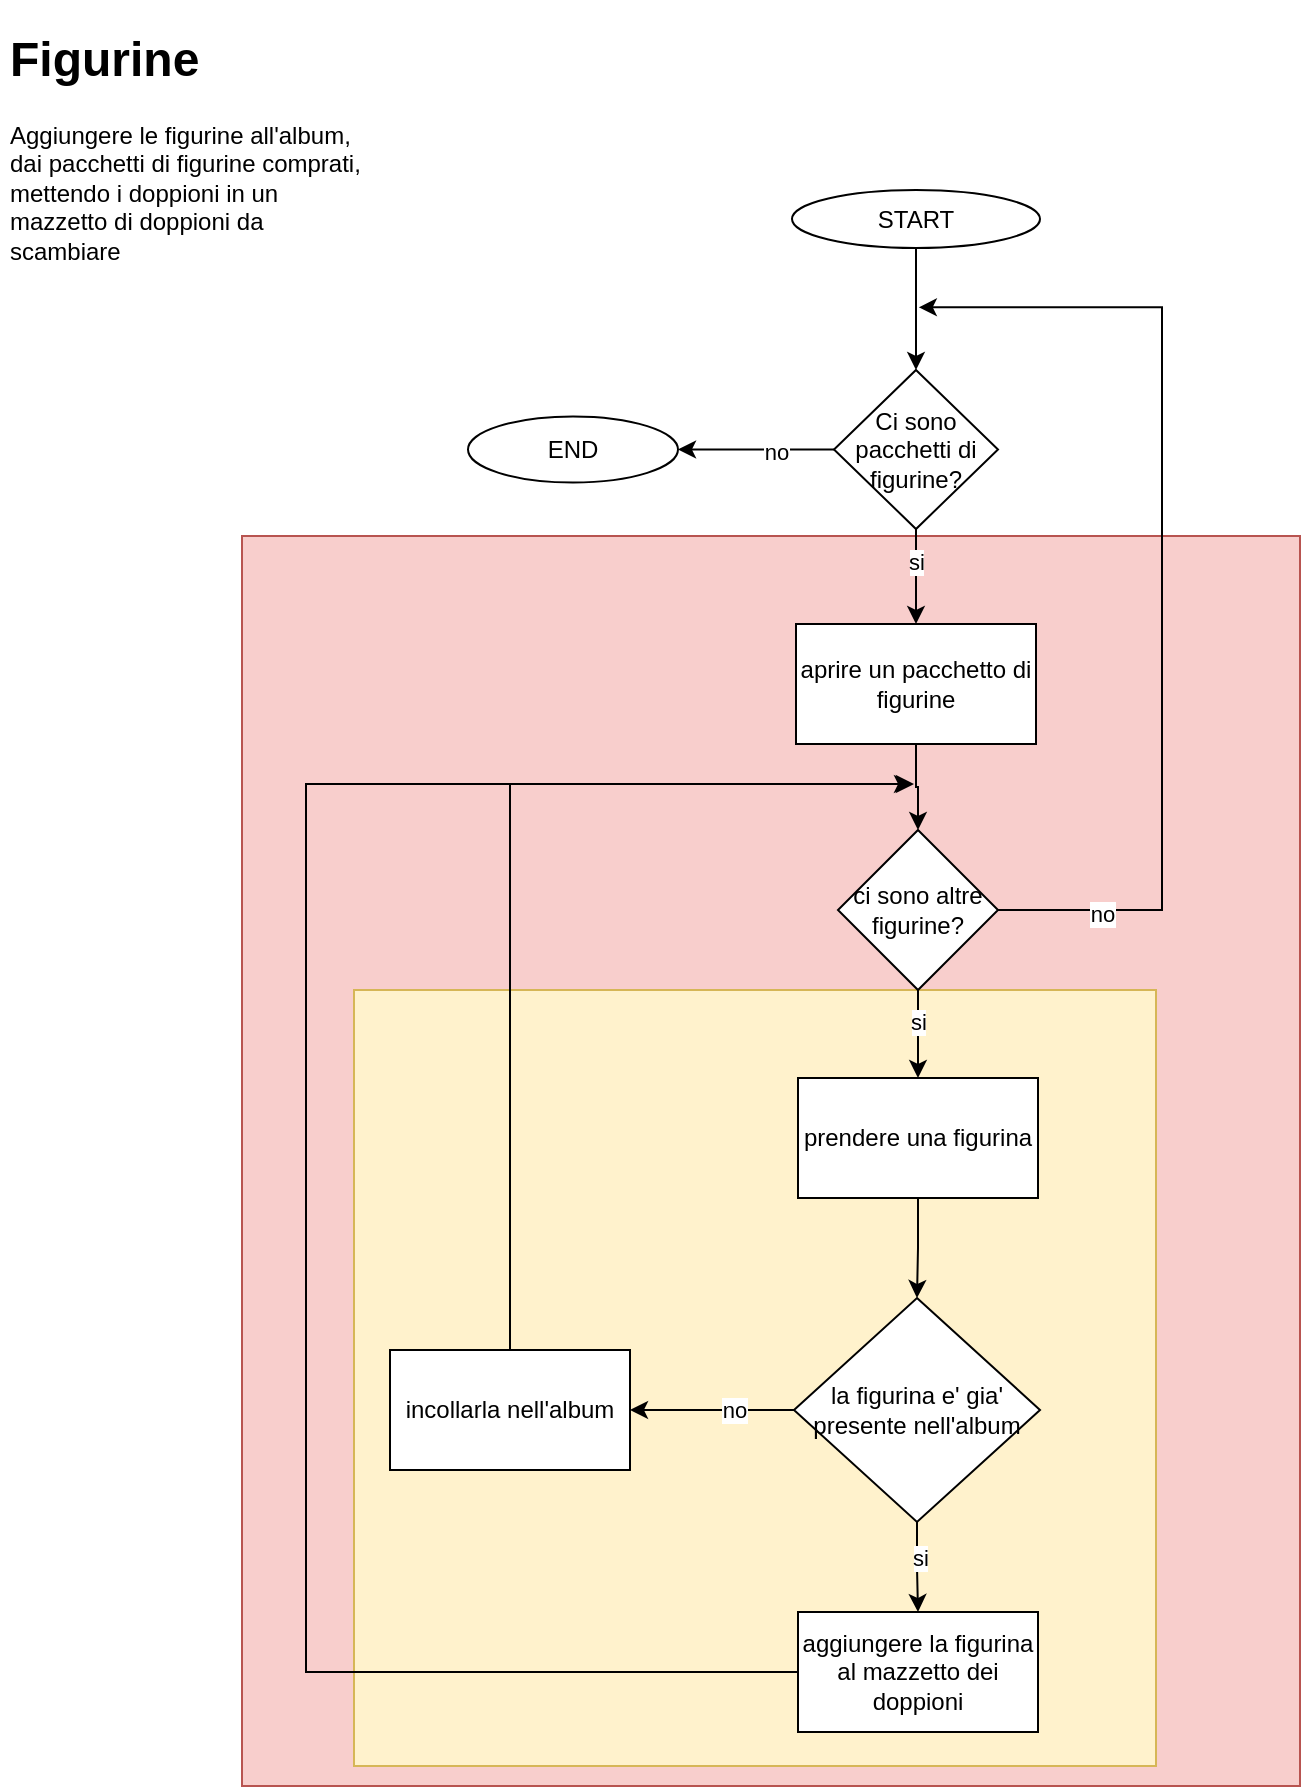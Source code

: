 <mxfile version="20.8.21" type="device"><diagram id="N93HTInvPiS6RJz4nZ0Y" name="Page-1"><mxGraphModel dx="2333" dy="1220" grid="0" gridSize="10" guides="1" tooltips="1" connect="1" arrows="1" fold="1" page="1" pageScale="1" pageWidth="827" pageHeight="1169" math="0" shadow="0"><root><mxCell id="0"/><mxCell id="1" parent="0"/><mxCell id="XYSKsKha6e3mpHqrhhQb-40" value="" style="rounded=0;whiteSpace=wrap;html=1;fillColor=#f8cecc;strokeColor=#b85450;" vertex="1" parent="1"><mxGeometry x="154" y="279" width="529" height="625" as="geometry"/></mxCell><mxCell id="XYSKsKha6e3mpHqrhhQb-41" value="" style="rounded=0;whiteSpace=wrap;html=1;fillColor=#fff2cc;strokeColor=#d6b656;" vertex="1" parent="1"><mxGeometry x="210" y="506" width="401" height="388" as="geometry"/></mxCell><mxCell id="XYSKsKha6e3mpHqrhhQb-1" value="&lt;h1&gt;Figurine&lt;/h1&gt;&lt;p&gt;Aggiungere le figurine all'album, dai pacchetti di figurine comprati, mettendo i doppioni in un mazzetto di doppioni da scambiare&lt;/p&gt;" style="text;html=1;strokeColor=none;fillColor=none;spacing=5;spacingTop=-20;whiteSpace=wrap;overflow=hidden;rounded=0;" vertex="1" parent="1"><mxGeometry x="33" y="21" width="190" height="120" as="geometry"/></mxCell><mxCell id="XYSKsKha6e3mpHqrhhQb-4" value="" style="edgeStyle=orthogonalEdgeStyle;rounded=0;orthogonalLoop=1;jettySize=auto;html=1;" edge="1" parent="1" source="XYSKsKha6e3mpHqrhhQb-2" target="XYSKsKha6e3mpHqrhhQb-3"><mxGeometry relative="1" as="geometry"/></mxCell><mxCell id="XYSKsKha6e3mpHqrhhQb-2" value="START" style="ellipse;whiteSpace=wrap;html=1;" vertex="1" parent="1"><mxGeometry x="429" y="106" width="124" height="29" as="geometry"/></mxCell><mxCell id="XYSKsKha6e3mpHqrhhQb-8" value="" style="edgeStyle=orthogonalEdgeStyle;rounded=0;orthogonalLoop=1;jettySize=auto;html=1;" edge="1" parent="1" source="XYSKsKha6e3mpHqrhhQb-3" target="XYSKsKha6e3mpHqrhhQb-7"><mxGeometry relative="1" as="geometry"/></mxCell><mxCell id="XYSKsKha6e3mpHqrhhQb-12" value="si" style="edgeLabel;html=1;align=center;verticalAlign=middle;resizable=0;points=[];" vertex="1" connectable="0" parent="XYSKsKha6e3mpHqrhhQb-8"><mxGeometry x="-0.329" relative="1" as="geometry"><mxPoint as="offset"/></mxGeometry></mxCell><mxCell id="XYSKsKha6e3mpHqrhhQb-10" value="" style="edgeStyle=orthogonalEdgeStyle;rounded=0;orthogonalLoop=1;jettySize=auto;html=1;entryX=1;entryY=0.5;entryDx=0;entryDy=0;" edge="1" parent="1" source="XYSKsKha6e3mpHqrhhQb-3" target="XYSKsKha6e3mpHqrhhQb-13"><mxGeometry relative="1" as="geometry"><mxPoint x="381" y="235.826" as="targetPoint"/></mxGeometry></mxCell><mxCell id="XYSKsKha6e3mpHqrhhQb-11" value="no" style="edgeLabel;html=1;align=center;verticalAlign=middle;resizable=0;points=[];" vertex="1" connectable="0" parent="XYSKsKha6e3mpHqrhhQb-10"><mxGeometry x="-0.246" y="1" relative="1" as="geometry"><mxPoint as="offset"/></mxGeometry></mxCell><mxCell id="XYSKsKha6e3mpHqrhhQb-3" value="Ci sono pacchetti di figurine?" style="rhombus;whiteSpace=wrap;html=1;" vertex="1" parent="1"><mxGeometry x="450" y="196" width="82" height="79.5" as="geometry"/></mxCell><mxCell id="XYSKsKha6e3mpHqrhhQb-15" value="" style="edgeStyle=orthogonalEdgeStyle;rounded=0;orthogonalLoop=1;jettySize=auto;html=1;startArrow=none;" edge="1" parent="1" source="XYSKsKha6e3mpHqrhhQb-27" target="XYSKsKha6e3mpHqrhhQb-14"><mxGeometry relative="1" as="geometry"/></mxCell><mxCell id="XYSKsKha6e3mpHqrhhQb-36" value="si" style="edgeLabel;html=1;align=center;verticalAlign=middle;resizable=0;points=[];" vertex="1" connectable="0" parent="XYSKsKha6e3mpHqrhhQb-15"><mxGeometry x="-0.281" relative="1" as="geometry"><mxPoint as="offset"/></mxGeometry></mxCell><mxCell id="XYSKsKha6e3mpHqrhhQb-37" value="" style="edgeStyle=orthogonalEdgeStyle;rounded=0;orthogonalLoop=1;jettySize=auto;html=1;" edge="1" parent="1" source="XYSKsKha6e3mpHqrhhQb-7" target="XYSKsKha6e3mpHqrhhQb-27"><mxGeometry relative="1" as="geometry"/></mxCell><mxCell id="XYSKsKha6e3mpHqrhhQb-7" value="aprire un pacchetto di figurine" style="whiteSpace=wrap;html=1;" vertex="1" parent="1"><mxGeometry x="431" y="323" width="120" height="60" as="geometry"/></mxCell><mxCell id="XYSKsKha6e3mpHqrhhQb-13" value="END" style="ellipse;whiteSpace=wrap;html=1;" vertex="1" parent="1"><mxGeometry x="267" y="219.25" width="105" height="33" as="geometry"/></mxCell><mxCell id="XYSKsKha6e3mpHqrhhQb-19" value="" style="edgeStyle=orthogonalEdgeStyle;rounded=0;orthogonalLoop=1;jettySize=auto;html=1;" edge="1" parent="1" source="XYSKsKha6e3mpHqrhhQb-14" target="XYSKsKha6e3mpHqrhhQb-18"><mxGeometry relative="1" as="geometry"/></mxCell><mxCell id="XYSKsKha6e3mpHqrhhQb-14" value="prendere una figurina" style="whiteSpace=wrap;html=1;" vertex="1" parent="1"><mxGeometry x="432" y="550" width="120" height="60" as="geometry"/></mxCell><mxCell id="XYSKsKha6e3mpHqrhhQb-21" value="" style="edgeStyle=orthogonalEdgeStyle;rounded=0;orthogonalLoop=1;jettySize=auto;html=1;" edge="1" parent="1" source="XYSKsKha6e3mpHqrhhQb-18" target="XYSKsKha6e3mpHqrhhQb-20"><mxGeometry relative="1" as="geometry"/></mxCell><mxCell id="XYSKsKha6e3mpHqrhhQb-22" value="no" style="edgeLabel;html=1;align=center;verticalAlign=middle;resizable=0;points=[];" vertex="1" connectable="0" parent="XYSKsKha6e3mpHqrhhQb-21"><mxGeometry x="-0.264" relative="1" as="geometry"><mxPoint as="offset"/></mxGeometry></mxCell><mxCell id="XYSKsKha6e3mpHqrhhQb-24" value="" style="edgeStyle=orthogonalEdgeStyle;rounded=0;orthogonalLoop=1;jettySize=auto;html=1;" edge="1" parent="1" source="XYSKsKha6e3mpHqrhhQb-18" target="XYSKsKha6e3mpHqrhhQb-23"><mxGeometry relative="1" as="geometry"/></mxCell><mxCell id="XYSKsKha6e3mpHqrhhQb-25" value="si" style="edgeLabel;html=1;align=center;verticalAlign=middle;resizable=0;points=[];" vertex="1" connectable="0" parent="XYSKsKha6e3mpHqrhhQb-24"><mxGeometry x="-0.234" y="1" relative="1" as="geometry"><mxPoint as="offset"/></mxGeometry></mxCell><mxCell id="XYSKsKha6e3mpHqrhhQb-18" value="la figurina e' gia' presente nell'album" style="rhombus;whiteSpace=wrap;html=1;" vertex="1" parent="1"><mxGeometry x="430" y="660" width="123" height="112" as="geometry"/></mxCell><mxCell id="XYSKsKha6e3mpHqrhhQb-34" style="edgeStyle=orthogonalEdgeStyle;rounded=0;orthogonalLoop=1;jettySize=auto;html=1;exitX=0.5;exitY=0;exitDx=0;exitDy=0;" edge="1" parent="1" source="XYSKsKha6e3mpHqrhhQb-20"><mxGeometry relative="1" as="geometry"><mxPoint x="489" y="403" as="targetPoint"/><Array as="points"><mxPoint x="288" y="403"/></Array></mxGeometry></mxCell><mxCell id="XYSKsKha6e3mpHqrhhQb-20" value="incollarla nell'album" style="whiteSpace=wrap;html=1;" vertex="1" parent="1"><mxGeometry x="228" y="686" width="120" height="60" as="geometry"/></mxCell><mxCell id="XYSKsKha6e3mpHqrhhQb-35" style="edgeStyle=orthogonalEdgeStyle;rounded=0;orthogonalLoop=1;jettySize=auto;html=1;exitX=1;exitY=0.5;exitDx=0;exitDy=0;" edge="1" parent="1" source="XYSKsKha6e3mpHqrhhQb-23"><mxGeometry relative="1" as="geometry"><mxPoint x="490" y="403" as="targetPoint"/><Array as="points"><mxPoint x="186" y="847"/><mxPoint x="186" y="403"/></Array></mxGeometry></mxCell><mxCell id="XYSKsKha6e3mpHqrhhQb-23" value="aggiungere la figurina al mazzetto dei doppioni" style="whiteSpace=wrap;html=1;" vertex="1" parent="1"><mxGeometry x="432" y="817" width="120" height="60" as="geometry"/></mxCell><mxCell id="XYSKsKha6e3mpHqrhhQb-38" style="edgeStyle=orthogonalEdgeStyle;rounded=0;orthogonalLoop=1;jettySize=auto;html=1;exitX=1;exitY=0.5;exitDx=0;exitDy=0;" edge="1" parent="1" source="XYSKsKha6e3mpHqrhhQb-27"><mxGeometry relative="1" as="geometry"><mxPoint x="492.412" y="164.647" as="targetPoint"/><Array as="points"><mxPoint x="614" y="466"/><mxPoint x="614" y="165"/></Array></mxGeometry></mxCell><mxCell id="XYSKsKha6e3mpHqrhhQb-39" value="no" style="edgeLabel;html=1;align=center;verticalAlign=middle;resizable=0;points=[];" vertex="1" connectable="0" parent="XYSKsKha6e3mpHqrhhQb-38"><mxGeometry x="-0.795" y="-2" relative="1" as="geometry"><mxPoint as="offset"/></mxGeometry></mxCell><mxCell id="XYSKsKha6e3mpHqrhhQb-27" value="ci sono altre figurine?" style="rhombus;whiteSpace=wrap;html=1;" vertex="1" parent="1"><mxGeometry x="452" y="426" width="80" height="80" as="geometry"/></mxCell></root></mxGraphModel></diagram></mxfile>